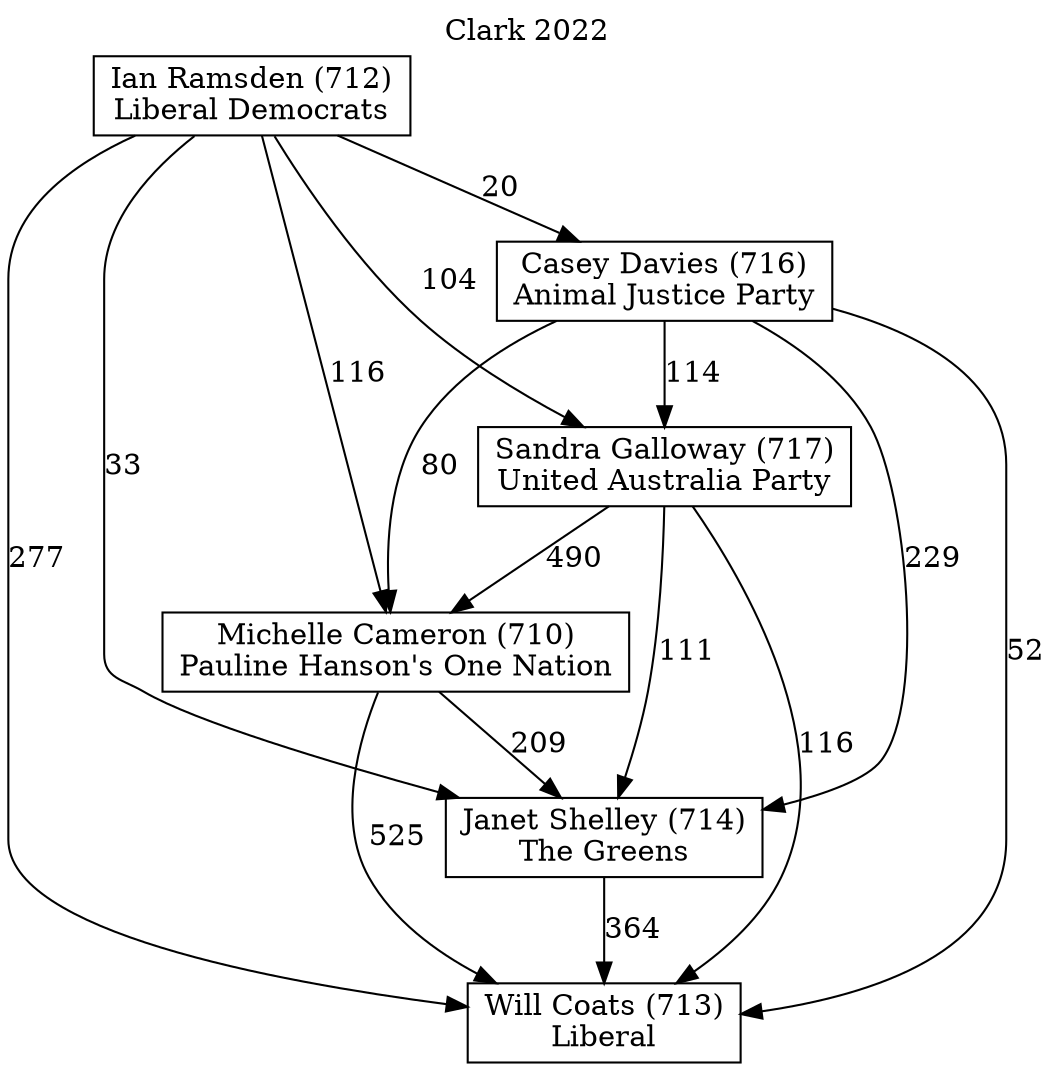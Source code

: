 // House preference flow
digraph "Will Coats (713)_Clark_2022" {
	graph [label="Clark 2022" labelloc=t mclimit=10]
	node [shape=box]
	"Casey Davies (716)" [label="Casey Davies (716)
Animal Justice Party"]
	"Ian Ramsden (712)" [label="Ian Ramsden (712)
Liberal Democrats"]
	"Janet Shelley (714)" [label="Janet Shelley (714)
The Greens"]
	"Michelle Cameron (710)" [label="Michelle Cameron (710)
Pauline Hanson's One Nation"]
	"Sandra Galloway (717)" [label="Sandra Galloway (717)
United Australia Party"]
	"Will Coats (713)" [label="Will Coats (713)
Liberal"]
	"Casey Davies (716)" -> "Janet Shelley (714)" [label=229]
	"Casey Davies (716)" -> "Michelle Cameron (710)" [label=80]
	"Casey Davies (716)" -> "Sandra Galloway (717)" [label=114]
	"Casey Davies (716)" -> "Will Coats (713)" [label=52]
	"Ian Ramsden (712)" -> "Casey Davies (716)" [label=20]
	"Ian Ramsden (712)" -> "Janet Shelley (714)" [label=33]
	"Ian Ramsden (712)" -> "Michelle Cameron (710)" [label=116]
	"Ian Ramsden (712)" -> "Sandra Galloway (717)" [label=104]
	"Ian Ramsden (712)" -> "Will Coats (713)" [label=277]
	"Janet Shelley (714)" -> "Will Coats (713)" [label=364]
	"Michelle Cameron (710)" -> "Janet Shelley (714)" [label=209]
	"Michelle Cameron (710)" -> "Will Coats (713)" [label=525]
	"Sandra Galloway (717)" -> "Janet Shelley (714)" [label=111]
	"Sandra Galloway (717)" -> "Michelle Cameron (710)" [label=490]
	"Sandra Galloway (717)" -> "Will Coats (713)" [label=116]
}
